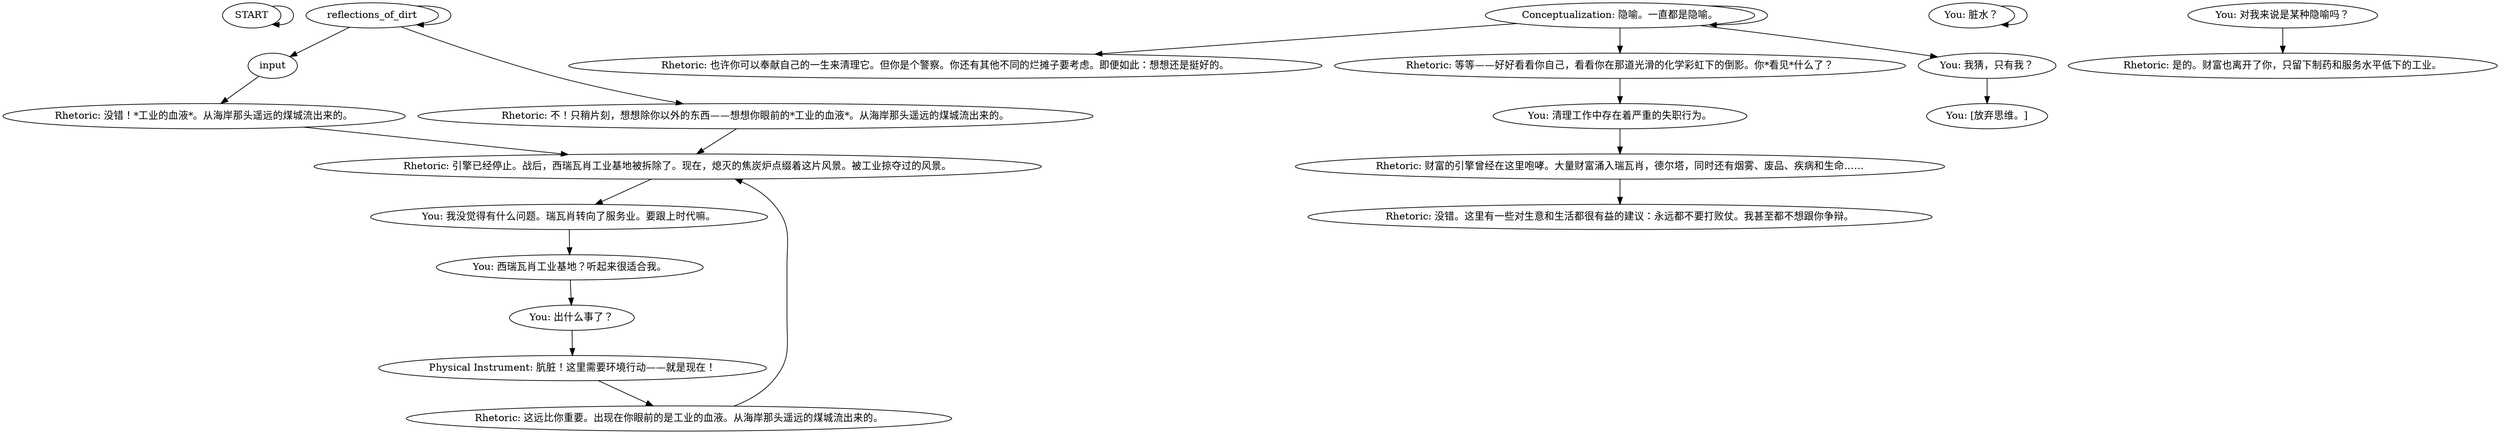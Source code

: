 # COAST ORB / reflectingwaterthought
# CONVO: Dead industry polluted the waters. Though the boom is long forgotten, the damage continues.
# ==================================================
digraph G {
	  0 [label="START"];
	  1 [label="input"];
	  2 [label="You: 我没觉得有什么问题。瑞瓦肖转向了服务业。要跟上时代嘛。"];
	  3 [label="Physical Instrument: 肮脏！这里需要环境行动——就是现在！"];
	  4 [label="Rhetoric: 引擎已经停止。战后，西瑞瓦肖工业基地被拆除了。现在，熄灭的焦炭炉点缀着这片风景。被工业掠夺过的风景。"];
	  5 [label="Rhetoric: 财富的引擎曾经在这里咆哮。大量财富涌入瑞瓦肖，德尔塔，同时还有烟雾、废品、疾病和生命……"];
	  6 [label="Rhetoric: 也许你可以奉献自己的一生来清理它。但你是个警察。你还有其他不同的烂摊子要考虑。即便如此：想想还是挺好的。"];
	  7 [label="You: 脏水？"];
	  8 [label="Rhetoric: 没错！*工业的血液*。从海岸那头遥远的煤城流出来的。"];
	  9 [label="Rhetoric: 等等——好好看看你自己，看看你在那道光滑的化学彩虹下的倒影。你*看见*什么了？"];
	  10 [label="You: 我猜，只有我？"];
	  11 [label="You: [放弃思维。]"];
	  12 [label="Rhetoric: 不！只稍片刻，想想除你以外的东西——想想你眼前的*工业的血液*。从海岸那头遥远的煤城流出来的。"];
	  13 [label="You: 西瑞瓦肖工业基地？听起来很适合我。"];
	  14 [label="Rhetoric: 没错。这里有一些对生意和生活都很有益的建议：永远都不要打败仗。我甚至都不想跟你争辩。"];
	  15 [label="You: 出什么事了？"];
	  16 [label="Rhetoric: 是的。财富也离开了你，只留下制药和服务水平低下的工业。"];
	  17 [label="Rhetoric: 这远比你重要。出现在你眼前的是工业的血液。从海岸那头遥远的煤城流出来的。"];
	  18 [label="reflections_of_dirt"];
	  19 [label="You: 清理工作中存在着严重的失职行为。"];
	  20 [label="Conceptualization: 隐喻。一直都是隐喻。"];
	  21 [label="You: 对我来说是某种隐喻吗？"];
	  0 -> 0
	  1 -> 8
	  2 -> 13
	  3 -> 17
	  4 -> 2
	  5 -> 14
	  7 -> 7
	  8 -> 4
	  9 -> 19
	  10 -> 11
	  12 -> 4
	  13 -> 15
	  15 -> 3
	  17 -> 4
	  18 -> 1
	  18 -> 18
	  18 -> 12
	  19 -> 5
	  20 -> 9
	  20 -> 10
	  20 -> 20
	  20 -> 6
	  21 -> 16
}

